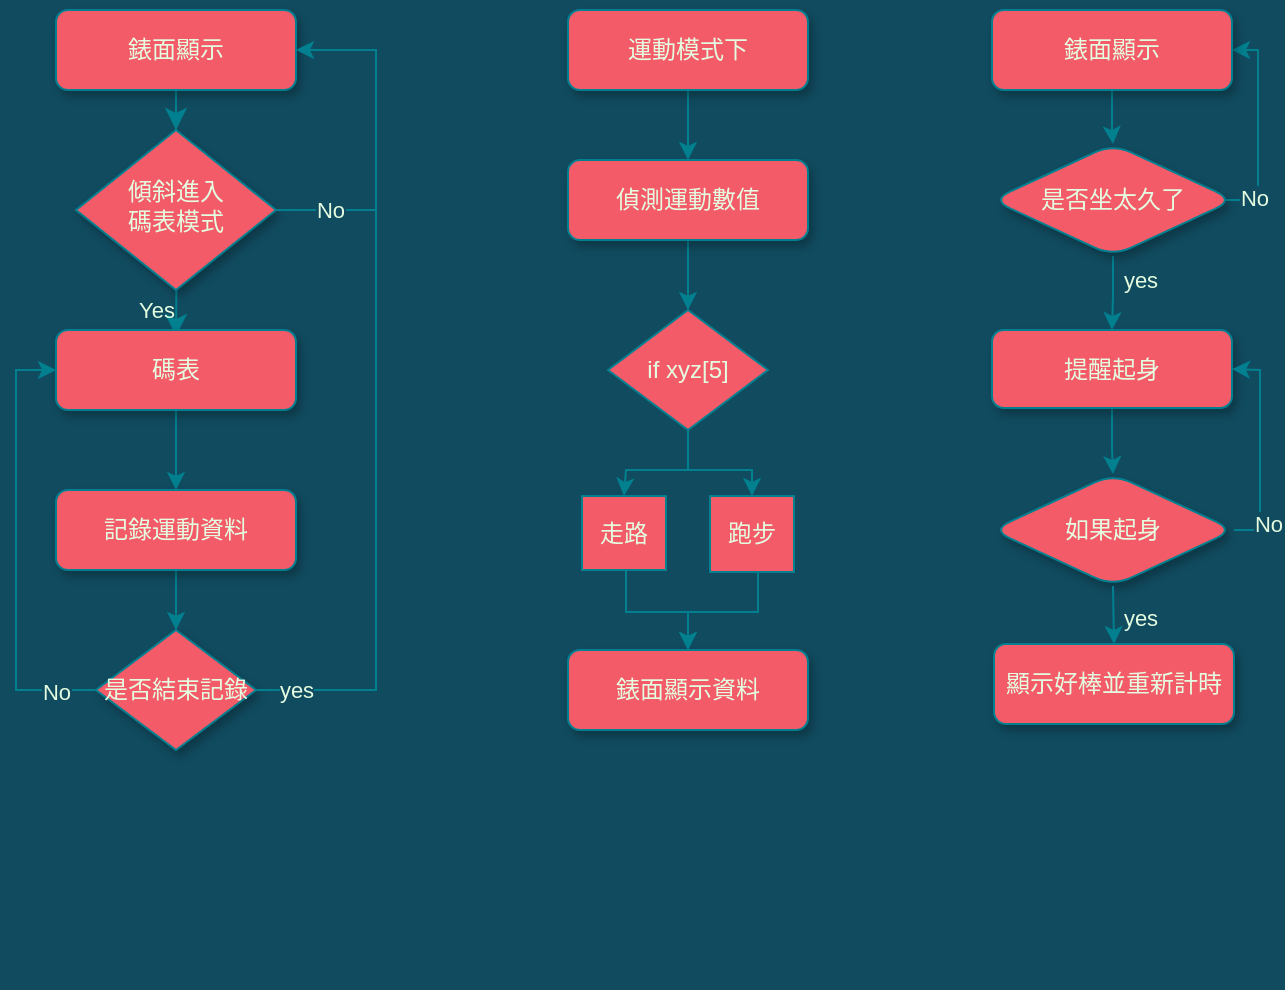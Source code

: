 <mxfile version="20.6.2" type="device"><diagram id="C5RBs43oDa-KdzZeNtuy" name="Page-1"><mxGraphModel dx="1144" dy="896" grid="0" gridSize="10" guides="1" tooltips="1" connect="1" arrows="1" fold="1" page="1" pageScale="1" pageWidth="827" pageHeight="1169" background="#114B5F" math="0" shadow="0"><root><mxCell id="WIyWlLk6GJQsqaUBKTNV-0"/><mxCell id="WIyWlLk6GJQsqaUBKTNV-1" parent="WIyWlLk6GJQsqaUBKTNV-0"/><mxCell id="xJqy1tp2yuABc2UpkTLI-61" value="" style="endArrow=classic;html=1;rounded=0;strokeColor=#028090;fontColor=#E4FDE1;fillColor=#F45B69;entryX=1;entryY=0.5;entryDx=0;entryDy=0;exitX=0.942;exitY=0.5;exitDx=0;exitDy=0;exitPerimeter=0;" edge="1" parent="WIyWlLk6GJQsqaUBKTNV-1" source="xJqy1tp2yuABc2UpkTLI-42" target="xJqy1tp2yuABc2UpkTLI-39"><mxGeometry width="50" height="50" relative="1" as="geometry"><mxPoint x="612" y="309" as="sourcePoint"/><mxPoint x="662" y="259" as="targetPoint"/><Array as="points"><mxPoint x="761" y="175"/><mxPoint x="761" y="100"/></Array></mxGeometry></mxCell><mxCell id="WIyWlLk6GJQsqaUBKTNV-2" value="" style="rounded=0;html=1;jettySize=auto;orthogonalLoop=1;fontSize=11;endArrow=classic;endFill=1;endSize=8;strokeWidth=1;shadow=0;labelBackgroundColor=none;edgeStyle=orthogonalEdgeStyle;fontColor=#E4FDE1;labelBorderColor=none;strokeColor=#028090;" parent="WIyWlLk6GJQsqaUBKTNV-1" source="WIyWlLk6GJQsqaUBKTNV-3" target="WIyWlLk6GJQsqaUBKTNV-6" edge="1"><mxGeometry relative="1" as="geometry"/></mxCell><mxCell id="WIyWlLk6GJQsqaUBKTNV-3" value="錶面顯示" style="rounded=1;whiteSpace=wrap;html=1;fontSize=12;glass=0;strokeWidth=1;shadow=1;fontColor=#E4FDE1;strokeColor=#028090;fillColor=#F45B69;" parent="WIyWlLk6GJQsqaUBKTNV-1" vertex="1"><mxGeometry x="160" y="80" width="120" height="40" as="geometry"/></mxCell><mxCell id="WIyWlLk6GJQsqaUBKTNV-5" value="Yes" style="edgeStyle=orthogonalEdgeStyle;rounded=0;html=1;jettySize=auto;orthogonalLoop=1;fontSize=11;endArrow=classic;endFill=1;endSize=8;strokeWidth=1;shadow=0;labelBackgroundColor=none;exitX=0.502;exitY=0.983;exitDx=0;exitDy=0;exitPerimeter=0;fontColor=#E4FDE1;labelBorderColor=none;strokeColor=#028090;" parent="WIyWlLk6GJQsqaUBKTNV-1" source="WIyWlLk6GJQsqaUBKTNV-6" edge="1"><mxGeometry x="-0.06" y="-10" relative="1" as="geometry"><mxPoint as="offset"/><mxPoint x="220.0" y="223.0" as="sourcePoint"/><mxPoint x="220.0" y="243" as="targetPoint"/></mxGeometry></mxCell><mxCell id="WIyWlLk6GJQsqaUBKTNV-6" value="傾斜進入&lt;br&gt;碼表模式" style="rhombus;whiteSpace=wrap;html=1;shadow=1;fontFamily=Helvetica;fontSize=12;align=center;strokeWidth=1;spacing=6;spacingTop=-4;fontColor=#E4FDE1;strokeColor=#028090;fillColor=#F45B69;" parent="WIyWlLk6GJQsqaUBKTNV-1" vertex="1"><mxGeometry x="170" y="140" width="100" height="80" as="geometry"/></mxCell><mxCell id="xJqy1tp2yuABc2UpkTLI-7" value="" style="edgeStyle=orthogonalEdgeStyle;rounded=0;orthogonalLoop=1;jettySize=auto;html=1;fontColor=#E4FDE1;labelBorderColor=none;strokeColor=#028090;labelBackgroundColor=#114B5F;" edge="1" parent="WIyWlLk6GJQsqaUBKTNV-1" source="WIyWlLk6GJQsqaUBKTNV-7" target="xJqy1tp2yuABc2UpkTLI-6"><mxGeometry relative="1" as="geometry"/></mxCell><mxCell id="WIyWlLk6GJQsqaUBKTNV-7" value="碼表" style="rounded=1;whiteSpace=wrap;html=1;fontSize=12;glass=0;strokeWidth=1;shadow=1;fontColor=#E4FDE1;strokeColor=#028090;fillColor=#F45B69;" parent="WIyWlLk6GJQsqaUBKTNV-1" vertex="1"><mxGeometry x="160" y="240" width="120" height="40" as="geometry"/></mxCell><mxCell id="xJqy1tp2yuABc2UpkTLI-9" value="" style="edgeStyle=orthogonalEdgeStyle;rounded=0;orthogonalLoop=1;jettySize=auto;html=1;fontColor=#E4FDE1;labelBorderColor=none;strokeColor=#028090;labelBackgroundColor=#114B5F;" edge="1" parent="WIyWlLk6GJQsqaUBKTNV-1" source="xJqy1tp2yuABc2UpkTLI-6" target="xJqy1tp2yuABc2UpkTLI-8"><mxGeometry relative="1" as="geometry"/></mxCell><mxCell id="xJqy1tp2yuABc2UpkTLI-6" value="記錄運動資料" style="rounded=1;whiteSpace=wrap;html=1;fontSize=12;glass=0;strokeWidth=1;shadow=1;fontColor=#E4FDE1;strokeColor=#028090;fillColor=#F45B69;" vertex="1" parent="WIyWlLk6GJQsqaUBKTNV-1"><mxGeometry x="160" y="320" width="120" height="40" as="geometry"/></mxCell><mxCell id="xJqy1tp2yuABc2UpkTLI-8" value="是否結束記錄" style="rhombus;whiteSpace=wrap;html=1;rounded=0;glass=0;strokeWidth=1;shadow=1;fontColor=#E4FDE1;strokeColor=#028090;fillColor=#F45B69;" vertex="1" parent="WIyWlLk6GJQsqaUBKTNV-1"><mxGeometry x="180" y="390" width="80" height="60" as="geometry"/></mxCell><mxCell id="xJqy1tp2yuABc2UpkTLI-10" value="" style="endArrow=classic;html=1;rounded=0;entryX=1;entryY=0.5;entryDx=0;entryDy=0;exitX=1;exitY=0.5;exitDx=0;exitDy=0;fontColor=#E4FDE1;labelBorderColor=none;strokeColor=#028090;labelBackgroundColor=#114B5F;" edge="1" parent="WIyWlLk6GJQsqaUBKTNV-1" source="xJqy1tp2yuABc2UpkTLI-8" target="WIyWlLk6GJQsqaUBKTNV-3"><mxGeometry width="50" height="50" relative="1" as="geometry"><mxPoint x="250" y="500" as="sourcePoint"/><mxPoint x="320" y="180" as="targetPoint"/><Array as="points"><mxPoint x="320" y="420"/><mxPoint x="320" y="100"/></Array></mxGeometry></mxCell><mxCell id="xJqy1tp2yuABc2UpkTLI-11" value="yes" style="edgeLabel;html=1;align=center;verticalAlign=middle;resizable=0;points=[];fontColor=#E4FDE1;labelBorderColor=none;labelBackgroundColor=#114B5F;" vertex="1" connectable="0" parent="xJqy1tp2yuABc2UpkTLI-10"><mxGeometry x="0.804" y="4" relative="1" as="geometry"><mxPoint x="-36" y="319" as="offset"/></mxGeometry></mxCell><mxCell id="xJqy1tp2yuABc2UpkTLI-15" value="" style="endArrow=none;html=1;rounded=0;exitX=1;exitY=0.5;exitDx=0;exitDy=0;fontColor=#E4FDE1;labelBorderColor=none;strokeColor=#028090;labelBackgroundColor=#114B5F;" edge="1" parent="WIyWlLk6GJQsqaUBKTNV-1" source="WIyWlLk6GJQsqaUBKTNV-6"><mxGeometry width="50" height="50" relative="1" as="geometry"><mxPoint x="320" y="280" as="sourcePoint"/><mxPoint x="320" y="180" as="targetPoint"/></mxGeometry></mxCell><mxCell id="xJqy1tp2yuABc2UpkTLI-16" value="No" style="edgeLabel;html=1;align=center;verticalAlign=middle;resizable=0;points=[];fontColor=#E4FDE1;labelBorderColor=none;labelBackgroundColor=#114B5F;" vertex="1" connectable="0" parent="xJqy1tp2yuABc2UpkTLI-15"><mxGeometry x="0.076" relative="1" as="geometry"><mxPoint as="offset"/></mxGeometry></mxCell><mxCell id="xJqy1tp2yuABc2UpkTLI-17" value="" style="endArrow=classic;html=1;rounded=0;exitX=0;exitY=0.5;exitDx=0;exitDy=0;entryX=0;entryY=0.5;entryDx=0;entryDy=0;fontColor=#E4FDE1;labelBorderColor=none;strokeColor=#028090;labelBackgroundColor=#114B5F;" edge="1" parent="WIyWlLk6GJQsqaUBKTNV-1" source="xJqy1tp2yuABc2UpkTLI-8" target="WIyWlLk6GJQsqaUBKTNV-7"><mxGeometry width="50" height="50" relative="1" as="geometry"><mxPoint x="260" y="350" as="sourcePoint"/><mxPoint x="310" y="300" as="targetPoint"/><Array as="points"><mxPoint x="140" y="420"/><mxPoint x="140" y="260"/><mxPoint x="150" y="260"/></Array></mxGeometry></mxCell><mxCell id="xJqy1tp2yuABc2UpkTLI-18" value="No" style="edgeLabel;html=1;align=center;verticalAlign=middle;resizable=0;points=[];fontColor=#E4FDE1;labelBorderColor=none;labelBackgroundColor=#114B5F;" vertex="1" connectable="0" parent="xJqy1tp2yuABc2UpkTLI-17"><mxGeometry x="0.596" y="1" relative="1" as="geometry"><mxPoint x="21" y="136" as="offset"/></mxGeometry></mxCell><mxCell id="xJqy1tp2yuABc2UpkTLI-27" value="" style="edgeStyle=orthogonalEdgeStyle;rounded=0;orthogonalLoop=1;jettySize=auto;html=1;strokeColor=#028090;fontColor=#E4FDE1;fillColor=#F45B69;" edge="1" parent="WIyWlLk6GJQsqaUBKTNV-1" source="xJqy1tp2yuABc2UpkTLI-20" target="xJqy1tp2yuABc2UpkTLI-24"><mxGeometry relative="1" as="geometry"/></mxCell><mxCell id="xJqy1tp2yuABc2UpkTLI-20" value="運動模式下" style="rounded=1;whiteSpace=wrap;html=1;fontSize=12;glass=0;strokeWidth=1;shadow=1;fontColor=#E4FDE1;strokeColor=#028090;fillColor=#F45B69;" vertex="1" parent="WIyWlLk6GJQsqaUBKTNV-1"><mxGeometry x="416" y="80" width="120" height="40" as="geometry"/></mxCell><mxCell id="xJqy1tp2yuABc2UpkTLI-29" value="" style="edgeStyle=orthogonalEdgeStyle;rounded=0;orthogonalLoop=1;jettySize=auto;html=1;strokeColor=#028090;fontColor=#E4FDE1;fillColor=#F45B69;" edge="1" parent="WIyWlLk6GJQsqaUBKTNV-1" source="xJqy1tp2yuABc2UpkTLI-24" target="xJqy1tp2yuABc2UpkTLI-30"><mxGeometry relative="1" as="geometry"><mxPoint x="476" y="241" as="targetPoint"/></mxGeometry></mxCell><mxCell id="xJqy1tp2yuABc2UpkTLI-24" value="偵測運動數值" style="rounded=1;whiteSpace=wrap;html=1;fontSize=12;glass=0;strokeWidth=1;shadow=1;fontColor=#E4FDE1;strokeColor=#028090;fillColor=#F45B69;" vertex="1" parent="WIyWlLk6GJQsqaUBKTNV-1"><mxGeometry x="416" y="155" width="120" height="40" as="geometry"/></mxCell><mxCell id="xJqy1tp2yuABc2UpkTLI-25" value="錶面顯示資料" style="rounded=1;whiteSpace=wrap;html=1;fontSize=12;glass=0;strokeWidth=1;shadow=1;fontColor=#E4FDE1;strokeColor=#028090;fillColor=#F45B69;" vertex="1" parent="WIyWlLk6GJQsqaUBKTNV-1"><mxGeometry x="416" y="400" width="120" height="40" as="geometry"/></mxCell><mxCell id="xJqy1tp2yuABc2UpkTLI-31" value="" style="edgeStyle=orthogonalEdgeStyle;rounded=0;orthogonalLoop=1;jettySize=auto;html=1;strokeColor=#028090;fontColor=#E4FDE1;fillColor=#F45B69;entryX=0.5;entryY=0;entryDx=0;entryDy=0;" edge="1" parent="WIyWlLk6GJQsqaUBKTNV-1" source="xJqy1tp2yuABc2UpkTLI-30" target="xJqy1tp2yuABc2UpkTLI-32"><mxGeometry relative="1" as="geometry"><Array as="points"><mxPoint x="476" y="310"/><mxPoint x="508" y="310"/></Array></mxGeometry></mxCell><mxCell id="xJqy1tp2yuABc2UpkTLI-30" value="if xyz[5]" style="rhombus;whiteSpace=wrap;html=1;strokeColor=#028090;fontColor=#E4FDE1;fillColor=#F45B69;" vertex="1" parent="WIyWlLk6GJQsqaUBKTNV-1"><mxGeometry x="436" y="230" width="80" height="60" as="geometry"/></mxCell><mxCell id="xJqy1tp2yuABc2UpkTLI-36" value="" style="edgeStyle=orthogonalEdgeStyle;rounded=0;orthogonalLoop=1;jettySize=auto;html=1;strokeColor=#028090;fontColor=#E4FDE1;fillColor=#F45B69;" edge="1" parent="WIyWlLk6GJQsqaUBKTNV-1" source="xJqy1tp2yuABc2UpkTLI-32" target="xJqy1tp2yuABc2UpkTLI-25"><mxGeometry relative="1" as="geometry"><Array as="points"><mxPoint x="511" y="381"/><mxPoint x="476" y="381"/></Array></mxGeometry></mxCell><mxCell id="xJqy1tp2yuABc2UpkTLI-37" value="" style="edgeStyle=orthogonalEdgeStyle;rounded=0;orthogonalLoop=1;jettySize=auto;html=1;strokeColor=#028090;fontColor=#E4FDE1;fillColor=#F45B69;" edge="1" parent="WIyWlLk6GJQsqaUBKTNV-1" source="xJqy1tp2yuABc2UpkTLI-33" target="xJqy1tp2yuABc2UpkTLI-25"><mxGeometry relative="1" as="geometry"><Array as="points"><mxPoint x="445" y="381"/><mxPoint x="476" y="381"/></Array></mxGeometry></mxCell><mxCell id="xJqy1tp2yuABc2UpkTLI-34" value="" style="endArrow=classic;html=1;rounded=0;strokeColor=#028090;fontColor=#E4FDE1;fillColor=#F45B69;entryX=0.5;entryY=0;entryDx=0;entryDy=0;exitX=0.5;exitY=1;exitDx=0;exitDy=0;" edge="1" parent="WIyWlLk6GJQsqaUBKTNV-1" source="xJqy1tp2yuABc2UpkTLI-30" target="xJqy1tp2yuABc2UpkTLI-33"><mxGeometry width="50" height="50" relative="1" as="geometry"><mxPoint x="492" y="334" as="sourcePoint"/><mxPoint x="542" y="284" as="targetPoint"/><Array as="points"><mxPoint x="476" y="310"/><mxPoint x="445" y="310"/></Array></mxGeometry></mxCell><mxCell id="xJqy1tp2yuABc2UpkTLI-38" value="" style="group" vertex="1" connectable="0" parent="WIyWlLk6GJQsqaUBKTNV-1"><mxGeometry x="423" y="323" width="106" height="38" as="geometry"/></mxCell><mxCell id="xJqy1tp2yuABc2UpkTLI-32" value="跑步" style="rounded=0;whiteSpace=wrap;html=1;strokeColor=#028090;fontColor=#E4FDE1;fillColor=#F45B69;" vertex="1" parent="xJqy1tp2yuABc2UpkTLI-38"><mxGeometry x="64" width="42" height="38" as="geometry"/></mxCell><mxCell id="xJqy1tp2yuABc2UpkTLI-33" value="走路" style="rounded=0;whiteSpace=wrap;html=1;strokeColor=#028090;fontColor=#E4FDE1;fillColor=#F45B69;" vertex="1" parent="xJqy1tp2yuABc2UpkTLI-38"><mxGeometry width="42" height="37" as="geometry"/></mxCell><mxCell id="xJqy1tp2yuABc2UpkTLI-43" value="" style="edgeStyle=orthogonalEdgeStyle;rounded=0;orthogonalLoop=1;jettySize=auto;html=1;strokeColor=#028090;fontColor=#E4FDE1;fillColor=#F45B69;" edge="1" parent="WIyWlLk6GJQsqaUBKTNV-1" source="xJqy1tp2yuABc2UpkTLI-39" target="xJqy1tp2yuABc2UpkTLI-42"><mxGeometry relative="1" as="geometry"/></mxCell><mxCell id="xJqy1tp2yuABc2UpkTLI-39" value="錶面顯示" style="rounded=1;whiteSpace=wrap;html=1;fontSize=12;glass=0;strokeWidth=1;shadow=1;fontColor=#E4FDE1;strokeColor=#028090;fillColor=#F45B69;" vertex="1" parent="WIyWlLk6GJQsqaUBKTNV-1"><mxGeometry x="628" y="80" width="120" height="40" as="geometry"/></mxCell><mxCell id="xJqy1tp2yuABc2UpkTLI-45" value="" style="edgeStyle=orthogonalEdgeStyle;rounded=0;orthogonalLoop=1;jettySize=auto;html=1;strokeColor=#028090;fontColor=#E4FDE1;fillColor=#F45B69;" edge="1" parent="WIyWlLk6GJQsqaUBKTNV-1" source="xJqy1tp2yuABc2UpkTLI-42" target="xJqy1tp2yuABc2UpkTLI-44"><mxGeometry relative="1" as="geometry"/></mxCell><mxCell id="xJqy1tp2yuABc2UpkTLI-42" value="是否坐太久了" style="rhombus;whiteSpace=wrap;html=1;fillColor=#F45B69;strokeColor=#028090;fontColor=#E4FDE1;rounded=1;glass=0;strokeWidth=1;shadow=1;" vertex="1" parent="WIyWlLk6GJQsqaUBKTNV-1"><mxGeometry x="628" y="147" width="121" height="56" as="geometry"/></mxCell><mxCell id="xJqy1tp2yuABc2UpkTLI-47" value="" style="edgeStyle=orthogonalEdgeStyle;rounded=0;orthogonalLoop=1;jettySize=auto;html=1;strokeColor=#028090;fontColor=#E4FDE1;fillColor=#F45B69;" edge="1" parent="WIyWlLk6GJQsqaUBKTNV-1" source="xJqy1tp2yuABc2UpkTLI-44" target="xJqy1tp2yuABc2UpkTLI-48"><mxGeometry relative="1" as="geometry"><mxPoint x="697.241" y="326.015" as="targetPoint"/><Array as="points"/></mxGeometry></mxCell><mxCell id="xJqy1tp2yuABc2UpkTLI-44" value="提醒起身" style="whiteSpace=wrap;html=1;fillColor=#F45B69;strokeColor=#028090;fontColor=#E4FDE1;rounded=1;glass=0;strokeWidth=1;shadow=1;" vertex="1" parent="WIyWlLk6GJQsqaUBKTNV-1"><mxGeometry x="628" y="240" width="120" height="39" as="geometry"/></mxCell><mxCell id="xJqy1tp2yuABc2UpkTLI-48" value="如果起身" style="rhombus;whiteSpace=wrap;html=1;fillColor=#F45B69;strokeColor=#028090;fontColor=#E4FDE1;rounded=1;glass=0;strokeWidth=1;shadow=1;" vertex="1" parent="WIyWlLk6GJQsqaUBKTNV-1"><mxGeometry x="628" y="312" width="121" height="56" as="geometry"/></mxCell><mxCell id="xJqy1tp2yuABc2UpkTLI-52" value="顯示好棒並重新計時" style="rounded=1;whiteSpace=wrap;html=1;fontSize=12;glass=0;strokeWidth=1;shadow=1;fontColor=#E4FDE1;strokeColor=#028090;fillColor=#F45B69;" vertex="1" parent="WIyWlLk6GJQsqaUBKTNV-1"><mxGeometry x="629" y="397" width="120" height="40" as="geometry"/></mxCell><mxCell id="xJqy1tp2yuABc2UpkTLI-54" value="" style="endArrow=classic;html=1;rounded=0;strokeColor=#028090;fontColor=#E4FDE1;fillColor=#F45B69;exitX=1;exitY=0.5;exitDx=0;exitDy=0;entryX=1;entryY=0.5;entryDx=0;entryDy=0;" edge="1" parent="WIyWlLk6GJQsqaUBKTNV-1" source="xJqy1tp2yuABc2UpkTLI-48" target="xJqy1tp2yuABc2UpkTLI-44"><mxGeometry width="50" height="50" relative="1" as="geometry"><mxPoint x="594" y="298" as="sourcePoint"/><mxPoint x="786" y="231" as="targetPoint"/><Array as="points"><mxPoint x="762" y="340"/><mxPoint x="762" y="260"/></Array></mxGeometry></mxCell><mxCell id="xJqy1tp2yuABc2UpkTLI-56" value="" style="endArrow=classic;html=1;rounded=0;strokeColor=#028090;fontColor=#E4FDE1;fillColor=#F45B69;entryX=0.5;entryY=0;entryDx=0;entryDy=0;exitX=0.5;exitY=1;exitDx=0;exitDy=0;" edge="1" parent="WIyWlLk6GJQsqaUBKTNV-1" source="xJqy1tp2yuABc2UpkTLI-48" target="xJqy1tp2yuABc2UpkTLI-52"><mxGeometry width="50" height="50" relative="1" as="geometry"><mxPoint x="662" y="298" as="sourcePoint"/><mxPoint x="712" y="248" as="targetPoint"/></mxGeometry></mxCell><mxCell id="xJqy1tp2yuABc2UpkTLI-57" value="yes" style="edgeLabel;html=1;align=center;verticalAlign=middle;resizable=0;points=[];fontColor=#E4FDE1;labelBorderColor=none;labelBackgroundColor=#114B5F;" vertex="1" connectable="0" parent="WIyWlLk6GJQsqaUBKTNV-1"><mxGeometry x="291" y="427.001" as="geometry"><mxPoint x="411" y="-43" as="offset"/></mxGeometry></mxCell><mxCell id="xJqy1tp2yuABc2UpkTLI-58" value="yes" style="edgeLabel;html=1;align=center;verticalAlign=middle;resizable=0;points=[];fontColor=#E4FDE1;labelBorderColor=none;labelBackgroundColor=#114B5F;" vertex="1" connectable="0" parent="WIyWlLk6GJQsqaUBKTNV-1"><mxGeometry x="291" y="258.001" as="geometry"><mxPoint x="411" y="-43" as="offset"/></mxGeometry></mxCell><mxCell id="xJqy1tp2yuABc2UpkTLI-59" value="No" style="edgeLabel;html=1;align=center;verticalAlign=middle;resizable=0;points=[];fontColor=#E4FDE1;labelBorderColor=none;labelBackgroundColor=#114B5F;" vertex="1" connectable="0" parent="WIyWlLk6GJQsqaUBKTNV-1"><mxGeometry x="380" y="364.998" as="geometry"><mxPoint x="379" y="-191" as="offset"/></mxGeometry></mxCell><mxCell id="xJqy1tp2yuABc2UpkTLI-60" value="No" style="edgeLabel;html=1;align=center;verticalAlign=middle;resizable=0;points=[];fontColor=#E4FDE1;labelBorderColor=none;labelBackgroundColor=#114B5F;" vertex="1" connectable="0" parent="WIyWlLk6GJQsqaUBKTNV-1"><mxGeometry x="338" y="568.998" as="geometry"><mxPoint x="428" y="-232" as="offset"/></mxGeometry></mxCell></root></mxGraphModel></diagram></mxfile>